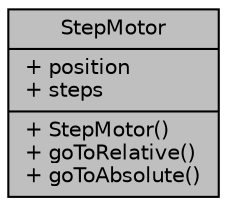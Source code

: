 digraph "StepMotor"
{
 // INTERACTIVE_SVG=YES
 // LATEX_PDF_SIZE
  edge [fontname="Helvetica",fontsize="10",labelfontname="Helvetica",labelfontsize="10"];
  node [fontname="Helvetica",fontsize="10",shape=record];
  Node1 [label="{StepMotor\n|+ position\l+ steps\l|+ StepMotor()\l+ goToRelative()\l+ goToAbsolute()\l}",height=0.2,width=0.4,color="black", fillcolor="grey75", style="filled", fontcolor="black",tooltip="Classe qui gère les mouvements du step moteur."];
}
